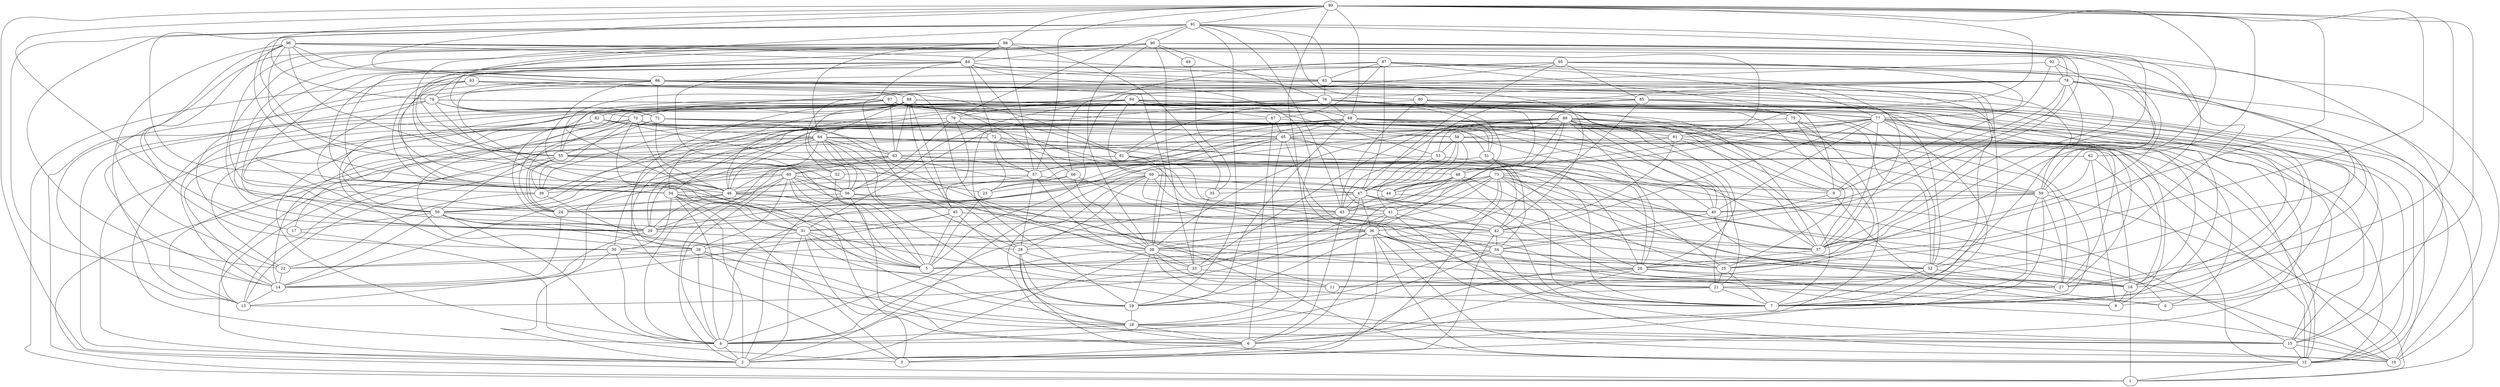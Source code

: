 graph Gil100_1 {
0;
1;
2;
3;
4;
5;
6;
7;
8;
9;
10;
11;
12;
13;
14;
15;
16;
17;
18;
19;
20;
21;
22;
23;
24;
25;
26;
27;
28;
29;
30;
31;
32;
33;
34;
35;
36;
37;
38;
39;
40;
41;
42;
43;
44;
45;
46;
47;
48;
49;
50;
51;
52;
53;
54;
55;
56;
57;
58;
59;
60;
61;
62;
63;
64;
65;
66;
67;
68;
69;
70;
71;
72;
73;
74;
75;
76;
77;
78;
79;
80;
81;
82;
83;
84;
85;
86;
87;
88;
89;
90;
91;
92;
93;
94;
95;
96;
97;
98;
99;
4 -- 2;
6 -- 3;
9 -- 5;
9 -- 8;
12 -- 1;
14 -- 13;
15 -- 10;
15 -- 12;
16 -- 1;
16 -- 8;
17 -- 3;
18 -- 4;
18 -- 6;
18 -- 15;
19 -- 18;
20 -- 4;
20 -- 6;
20 -- 8;
20 -- 11;
20 -- 16;
21 -- 0;
21 -- 7;
21 -- 19;
22 -- 14;
23 -- 5;
24 -- 14;
25 -- 7;
25 -- 21;
26 -- 4;
26 -- 15;
26 -- 18;
26 -- 22;
28 -- 12;
28 -- 18;
28 -- 19;
28 -- 21;
29 -- 14;
29 -- 28;
30 -- 4;
30 -- 11;
30 -- 14;
31 -- 2;
31 -- 3;
31 -- 5;
31 -- 15;
31 -- 19;
31 -- 26;
32 -- 7;
32 -- 27;
33 -- 4;
33 -- 27;
34 -- 4;
34 -- 5;
34 -- 7;
34 -- 19;
34 -- 25;
34 -- 32;
35 -- 33;
36 -- 2;
36 -- 5;
36 -- 7;
36 -- 10;
36 -- 12;
36 -- 16;
36 -- 19;
36 -- 21;
36 -- 28;
36 -- 30;
37 -- 20;
38 -- 2;
38 -- 4;
38 -- 7;
38 -- 11;
38 -- 19;
38 -- 20;
38 -- 33;
39 -- 18;
39 -- 22;
40 -- 16;
40 -- 34;
41 -- 7;
41 -- 10;
41 -- 13;
41 -- 22;
41 -- 36;
42 -- 2;
42 -- 34;
42 -- 37;
42 -- 38;
43 -- 6;
43 -- 31;
43 -- 37;
43 -- 38;
44 -- 40;
44 -- 43;
45 -- 5;
45 -- 13;
45 -- 21;
45 -- 31;
45 -- 36;
46 -- 5;
46 -- 24;
46 -- 29;
46 -- 43;
47 -- 4;
47 -- 15;
47 -- 16;
47 -- 33;
47 -- 36;
47 -- 42;
47 -- 43;
48 -- 6;
48 -- 20;
48 -- 27;
48 -- 29;
48 -- 43;
48 -- 44;
49 -- 35;
50 -- 4;
50 -- 5;
50 -- 14;
50 -- 17;
50 -- 26;
50 -- 29;
50 -- 42;
51 -- 24;
51 -- 34;
51 -- 42;
52 -- 5;
52 -- 46;
53 -- 20;
53 -- 47;
53 -- 52;
54 -- 2;
54 -- 3;
54 -- 4;
54 -- 10;
54 -- 25;
54 -- 30;
54 -- 31;
55 -- 0;
55 -- 2;
55 -- 13;
55 -- 16;
55 -- 24;
55 -- 25;
55 -- 39;
55 -- 52;
56 -- 2;
56 -- 6;
56 -- 12;
56 -- 27;
56 -- 50;
57 -- 24;
57 -- 28;
57 -- 38;
57 -- 44;
57 -- 54;
58 -- 10;
58 -- 41;
58 -- 44;
58 -- 47;
58 -- 53;
59 -- 1;
59 -- 7;
59 -- 18;
59 -- 27;
59 -- 40;
59 -- 43;
60 -- 4;
60 -- 5;
60 -- 6;
60 -- 26;
60 -- 29;
60 -- 39;
60 -- 40;
60 -- 44;
60 -- 56;
61 -- 2;
61 -- 14;
61 -- 38;
61 -- 41;
61 -- 48;
62 -- 8;
62 -- 12;
62 -- 29;
62 -- 59;
62 -- 60;
63 -- 2;
63 -- 4;
63 -- 15;
63 -- 47;
63 -- 57;
63 -- 60;
64 -- 1;
64 -- 7;
64 -- 13;
64 -- 16;
64 -- 19;
64 -- 25;
64 -- 28;
64 -- 29;
64 -- 38;
64 -- 46;
64 -- 50;
64 -- 56;
64 -- 63;
65 -- 2;
65 -- 4;
65 -- 16;
65 -- 18;
65 -- 34;
65 -- 37;
65 -- 41;
65 -- 46;
65 -- 63;
66 -- 23;
66 -- 25;
66 -- 38;
66 -- 46;
67 -- 6;
67 -- 12;
67 -- 31;
67 -- 65;
68 -- 0;
68 -- 3;
68 -- 19;
68 -- 21;
68 -- 23;
68 -- 37;
68 -- 39;
68 -- 40;
68 -- 50;
68 -- 51;
68 -- 57;
68 -- 59;
68 -- 61;
68 -- 65;
69 -- 6;
69 -- 23;
69 -- 24;
69 -- 28;
69 -- 32;
69 -- 34;
69 -- 47;
69 -- 59;
70 -- 11;
70 -- 12;
70 -- 13;
70 -- 18;
70 -- 24;
70 -- 26;
70 -- 31;
70 -- 39;
70 -- 65;
71 -- 8;
71 -- 46;
71 -- 50;
71 -- 55;
71 -- 58;
71 -- 65;
72 -- 13;
72 -- 20;
72 -- 23;
72 -- 42;
72 -- 43;
72 -- 55;
72 -- 57;
73 -- 0;
73 -- 2;
73 -- 7;
73 -- 9;
73 -- 10;
73 -- 24;
73 -- 32;
73 -- 35;
73 -- 36;
73 -- 38;
73 -- 41;
73 -- 44;
74 -- 7;
74 -- 13;
74 -- 15;
74 -- 31;
74 -- 39;
74 -- 70;
74 -- 71;
75 -- 6;
75 -- 11;
75 -- 32;
75 -- 65;
76 -- 1;
76 -- 8;
76 -- 16;
76 -- 19;
76 -- 24;
76 -- 44;
76 -- 51;
76 -- 54;
76 -- 61;
76 -- 68;
77 -- 6;
77 -- 7;
77 -- 12;
77 -- 15;
77 -- 27;
77 -- 37;
77 -- 40;
77 -- 41;
77 -- 42;
77 -- 48;
77 -- 57;
77 -- 65;
78 -- 5;
78 -- 9;
78 -- 10;
78 -- 11;
78 -- 12;
78 -- 40;
78 -- 46;
78 -- 47;
78 -- 59;
78 -- 76;
79 -- 12;
79 -- 17;
79 -- 40;
79 -- 45;
79 -- 46;
79 -- 56;
79 -- 72;
80 -- 22;
80 -- 43;
80 -- 48;
80 -- 75;
80 -- 77;
81 -- 9;
81 -- 12;
81 -- 42;
81 -- 46;
81 -- 55;
82 -- 2;
82 -- 4;
82 -- 14;
82 -- 23;
82 -- 50;
82 -- 63;
82 -- 64;
82 -- 69;
83 -- 7;
83 -- 13;
83 -- 32;
83 -- 42;
83 -- 55;
83 -- 59;
83 -- 76;
84 -- 5;
84 -- 24;
84 -- 29;
84 -- 36;
84 -- 37;
84 -- 45;
84 -- 46;
84 -- 66;
84 -- 72;
84 -- 83;
85 -- 4;
85 -- 7;
85 -- 10;
85 -- 36;
85 -- 58;
85 -- 75;
86 -- 1;
86 -- 7;
86 -- 38;
86 -- 46;
86 -- 54;
86 -- 56;
86 -- 68;
86 -- 71;
86 -- 74;
86 -- 85;
87 -- 9;
87 -- 27;
87 -- 37;
87 -- 47;
87 -- 54;
87 -- 66;
87 -- 67;
87 -- 77;
87 -- 83;
88 -- 20;
88 -- 28;
88 -- 30;
88 -- 32;
88 -- 37;
88 -- 38;
88 -- 45;
88 -- 56;
88 -- 63;
88 -- 64;
88 -- 70;
88 -- 77;
89 -- 9;
89 -- 14;
89 -- 16;
89 -- 20;
89 -- 21;
89 -- 26;
89 -- 27;
89 -- 29;
89 -- 30;
89 -- 33;
89 -- 36;
89 -- 37;
89 -- 38;
89 -- 39;
89 -- 40;
89 -- 43;
89 -- 53;
89 -- 59;
89 -- 73;
89 -- 81;
90 -- 24;
90 -- 29;
90 -- 31;
90 -- 32;
90 -- 33;
90 -- 34;
90 -- 37;
90 -- 38;
90 -- 49;
90 -- 54;
90 -- 74;
90 -- 76;
90 -- 84;
91 -- 10;
91 -- 14;
91 -- 19;
91 -- 22;
91 -- 25;
91 -- 43;
91 -- 46;
91 -- 54;
91 -- 71;
91 -- 79;
91 -- 80;
91 -- 83;
91 -- 90;
92 -- 9;
92 -- 37;
92 -- 78;
92 -- 79;
93 -- 1;
93 -- 17;
93 -- 32;
93 -- 55;
93 -- 61;
93 -- 88;
94 -- 2;
94 -- 14;
94 -- 15;
94 -- 27;
94 -- 29;
94 -- 37;
94 -- 46;
94 -- 53;
94 -- 54;
94 -- 56;
94 -- 58;
94 -- 67;
94 -- 69;
95 -- 21;
95 -- 25;
95 -- 47;
95 -- 52;
95 -- 54;
95 -- 77;
95 -- 85;
95 -- 86;
96 -- 5;
96 -- 14;
96 -- 30;
96 -- 33;
96 -- 37;
96 -- 50;
96 -- 55;
96 -- 60;
96 -- 81;
96 -- 83;
96 -- 84;
96 -- 86;
97 -- 3;
97 -- 7;
97 -- 12;
97 -- 16;
97 -- 25;
97 -- 50;
97 -- 51;
97 -- 55;
97 -- 61;
97 -- 63;
97 -- 70;
97 -- 82;
98 -- 15;
98 -- 22;
98 -- 35;
98 -- 55;
98 -- 56;
98 -- 57;
98 -- 64;
98 -- 78;
98 -- 84;
99 -- 0;
99 -- 2;
99 -- 18;
99 -- 20;
99 -- 25;
99 -- 27;
99 -- 29;
99 -- 57;
99 -- 59;
99 -- 62;
99 -- 68;
99 -- 74;
99 -- 81;
99 -- 86;
99 -- 91;
99 -- 98;
}